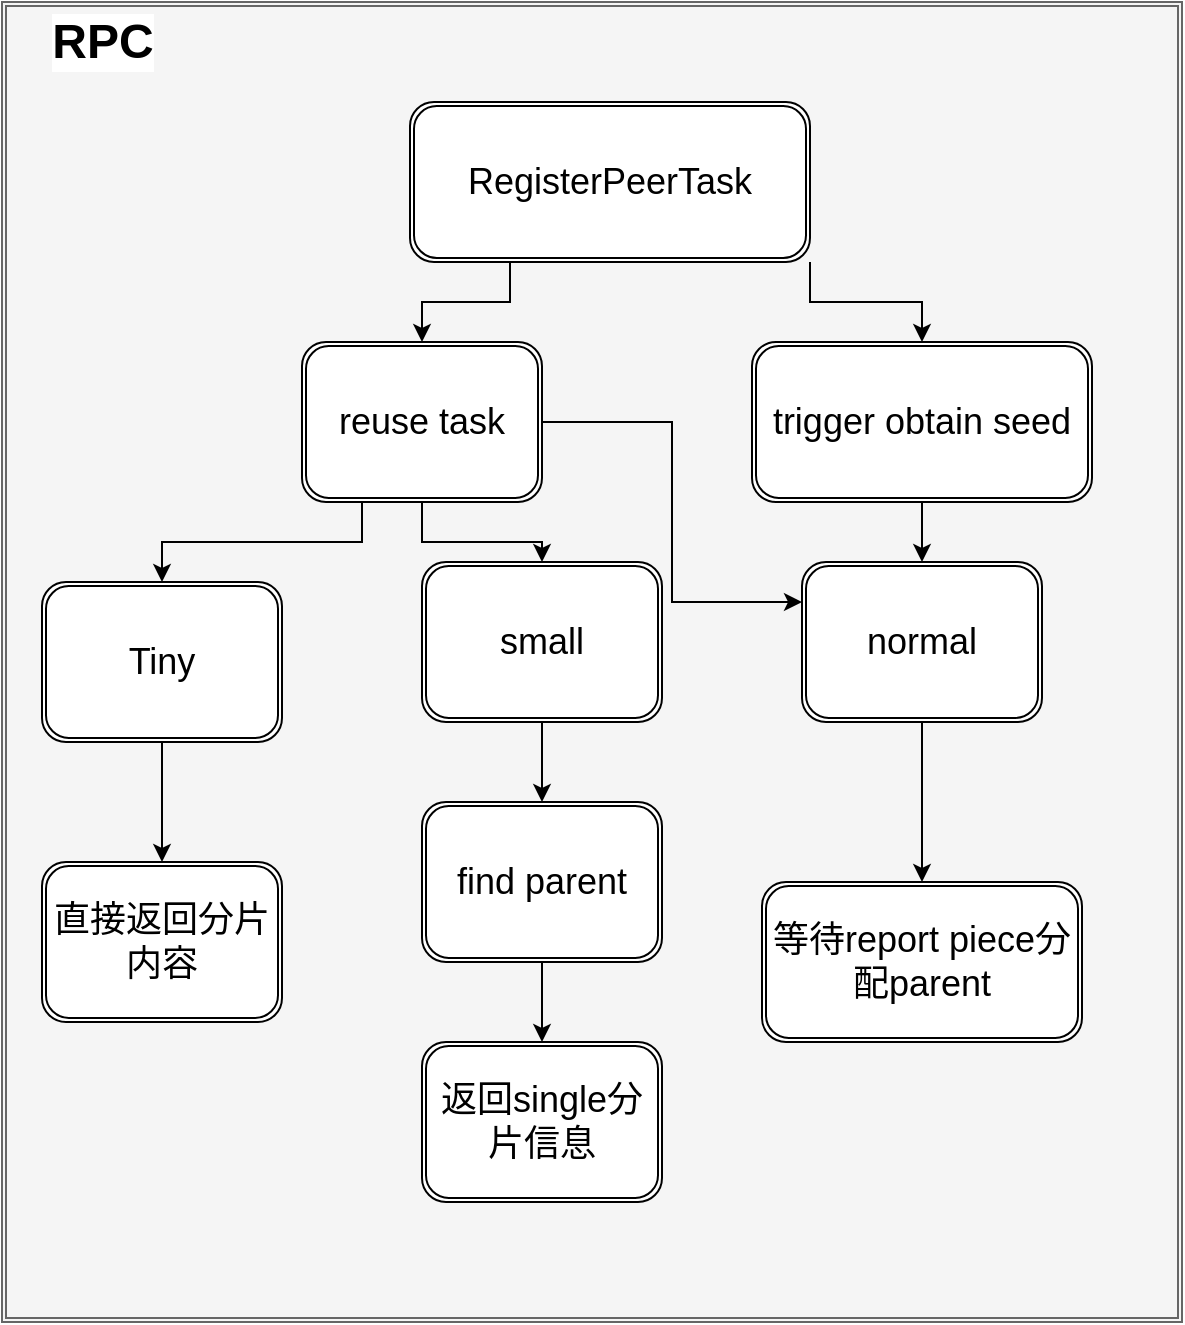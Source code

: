 <mxfile version="20.1.3" type="github">
  <diagram id="2xVXoOkcb4J48V6miXRt" name="第 1 页">
    <mxGraphModel dx="1426" dy="825" grid="1" gridSize="10" guides="1" tooltips="1" connect="1" arrows="1" fold="1" page="1" pageScale="1" pageWidth="827" pageHeight="1169" math="0" shadow="0">
      <root>
        <mxCell id="0" />
        <mxCell id="1" parent="0" />
        <mxCell id="-wA5kaDvdZIAYcf233Ci-1" value="" style="shape=ext;double=1;rounded=0;whiteSpace=wrap;html=1;labelBackgroundColor=#FFFFFF;fontFamily=Helvetica;fontSize=18;fontColor=#333333;fillColor=#f5f5f5;strokeColor=#666666;" vertex="1" parent="1">
          <mxGeometry x="10" y="50" width="590" height="660" as="geometry" />
        </mxCell>
        <mxCell id="-wA5kaDvdZIAYcf233Ci-2" value="RPC" style="text;strokeColor=none;fillColor=none;html=1;fontSize=24;fontStyle=1;verticalAlign=middle;align=center;labelBackgroundColor=#FFFFFF;fontFamily=Helvetica;fontColor=#000000;" vertex="1" parent="1">
          <mxGeometry x="10" y="50" width="100" height="40" as="geometry" />
        </mxCell>
        <mxCell id="-wA5kaDvdZIAYcf233Ci-10" style="edgeStyle=orthogonalEdgeStyle;rounded=0;orthogonalLoop=1;jettySize=auto;html=1;exitX=1;exitY=1;exitDx=0;exitDy=0;entryX=0.5;entryY=0;entryDx=0;entryDy=0;fontFamily=Helvetica;fontSize=18;fontColor=#000000;" edge="1" parent="1" source="-wA5kaDvdZIAYcf233Ci-3" target="-wA5kaDvdZIAYcf233Ci-9">
          <mxGeometry relative="1" as="geometry" />
        </mxCell>
        <mxCell id="-wA5kaDvdZIAYcf233Ci-12" style="edgeStyle=orthogonalEdgeStyle;rounded=0;orthogonalLoop=1;jettySize=auto;html=1;exitX=0.25;exitY=1;exitDx=0;exitDy=0;fontFamily=Helvetica;fontSize=18;fontColor=#000000;" edge="1" parent="1" source="-wA5kaDvdZIAYcf233Ci-3" target="-wA5kaDvdZIAYcf233Ci-8">
          <mxGeometry relative="1" as="geometry" />
        </mxCell>
        <mxCell id="-wA5kaDvdZIAYcf233Ci-3" value="&lt;pre style=&quot;text-align: start;&quot;&gt;&lt;font style=&quot;font-size: 18px; background-color: rgb(255, 255, 255);&quot; face=&quot;Helvetica&quot;&gt;RegisterPeerTask&lt;/font&gt;&lt;/pre&gt;" style="shape=ext;double=1;rounded=1;whiteSpace=wrap;html=1;labelBackgroundColor=#FFFFFF;fontFamily=Helvetica;fontSize=18;fontColor=#000000;" vertex="1" parent="1">
          <mxGeometry x="214" y="100" width="200" height="80" as="geometry" />
        </mxCell>
        <mxCell id="-wA5kaDvdZIAYcf233Ci-4" value="Tiny" style="shape=ext;double=1;rounded=1;whiteSpace=wrap;html=1;labelBackgroundColor=#FFFFFF;fontFamily=Helvetica;fontSize=18;fontColor=#000000;" vertex="1" parent="1">
          <mxGeometry x="30" y="340" width="120" height="80" as="geometry" />
        </mxCell>
        <mxCell id="-wA5kaDvdZIAYcf233Ci-24" style="edgeStyle=orthogonalEdgeStyle;rounded=0;orthogonalLoop=1;jettySize=auto;html=1;exitX=0.5;exitY=1;exitDx=0;exitDy=0;entryX=0.5;entryY=0;entryDx=0;entryDy=0;fontFamily=Helvetica;fontSize=18;fontColor=#000000;" edge="1" parent="1" source="-wA5kaDvdZIAYcf233Ci-5" target="-wA5kaDvdZIAYcf233Ci-21">
          <mxGeometry relative="1" as="geometry" />
        </mxCell>
        <mxCell id="-wA5kaDvdZIAYcf233Ci-5" value="small" style="shape=ext;double=1;rounded=1;whiteSpace=wrap;html=1;labelBackgroundColor=#FFFFFF;fontFamily=Helvetica;fontSize=18;fontColor=#000000;" vertex="1" parent="1">
          <mxGeometry x="220" y="330" width="120" height="80" as="geometry" />
        </mxCell>
        <mxCell id="-wA5kaDvdZIAYcf233Ci-28" style="edgeStyle=orthogonalEdgeStyle;rounded=0;orthogonalLoop=1;jettySize=auto;html=1;exitX=0.5;exitY=1;exitDx=0;exitDy=0;fontFamily=Helvetica;fontSize=18;fontColor=#000000;" edge="1" parent="1" source="-wA5kaDvdZIAYcf233Ci-6" target="-wA5kaDvdZIAYcf233Ci-26">
          <mxGeometry relative="1" as="geometry" />
        </mxCell>
        <mxCell id="-wA5kaDvdZIAYcf233Ci-6" value="normal" style="shape=ext;double=1;rounded=1;whiteSpace=wrap;html=1;labelBackgroundColor=#FFFFFF;fontFamily=Helvetica;fontSize=18;fontColor=#000000;" vertex="1" parent="1">
          <mxGeometry x="410" y="330" width="120" height="80" as="geometry" />
        </mxCell>
        <mxCell id="-wA5kaDvdZIAYcf233Ci-13" style="edgeStyle=orthogonalEdgeStyle;rounded=0;orthogonalLoop=1;jettySize=auto;html=1;exitX=0.25;exitY=1;exitDx=0;exitDy=0;fontFamily=Helvetica;fontSize=18;fontColor=#000000;" edge="1" parent="1" source="-wA5kaDvdZIAYcf233Ci-8" target="-wA5kaDvdZIAYcf233Ci-4">
          <mxGeometry relative="1" as="geometry" />
        </mxCell>
        <mxCell id="-wA5kaDvdZIAYcf233Ci-14" style="edgeStyle=orthogonalEdgeStyle;rounded=0;orthogonalLoop=1;jettySize=auto;html=1;exitX=0.5;exitY=1;exitDx=0;exitDy=0;fontFamily=Helvetica;fontSize=18;fontColor=#000000;" edge="1" parent="1" source="-wA5kaDvdZIAYcf233Ci-8" target="-wA5kaDvdZIAYcf233Ci-5">
          <mxGeometry relative="1" as="geometry" />
        </mxCell>
        <mxCell id="-wA5kaDvdZIAYcf233Ci-16" style="edgeStyle=orthogonalEdgeStyle;rounded=0;orthogonalLoop=1;jettySize=auto;html=1;exitX=1;exitY=0.5;exitDx=0;exitDy=0;entryX=0;entryY=0.25;entryDx=0;entryDy=0;fontFamily=Helvetica;fontSize=18;fontColor=#000000;" edge="1" parent="1" source="-wA5kaDvdZIAYcf233Ci-8" target="-wA5kaDvdZIAYcf233Ci-6">
          <mxGeometry relative="1" as="geometry" />
        </mxCell>
        <mxCell id="-wA5kaDvdZIAYcf233Ci-8" value="reuse task" style="shape=ext;double=1;rounded=1;whiteSpace=wrap;html=1;labelBackgroundColor=#FFFFFF;fontFamily=Helvetica;fontSize=18;fontColor=#000000;" vertex="1" parent="1">
          <mxGeometry x="160" y="220" width="120" height="80" as="geometry" />
        </mxCell>
        <mxCell id="-wA5kaDvdZIAYcf233Ci-11" style="edgeStyle=orthogonalEdgeStyle;rounded=0;orthogonalLoop=1;jettySize=auto;html=1;exitX=0.5;exitY=1;exitDx=0;exitDy=0;entryX=0.5;entryY=0;entryDx=0;entryDy=0;fontFamily=Helvetica;fontSize=18;fontColor=#000000;" edge="1" parent="1" source="-wA5kaDvdZIAYcf233Ci-9" target="-wA5kaDvdZIAYcf233Ci-6">
          <mxGeometry relative="1" as="geometry" />
        </mxCell>
        <mxCell id="-wA5kaDvdZIAYcf233Ci-9" value="trigger obtain seed" style="shape=ext;double=1;rounded=1;whiteSpace=wrap;html=1;labelBackgroundColor=#FFFFFF;fontFamily=Helvetica;fontSize=18;fontColor=#000000;" vertex="1" parent="1">
          <mxGeometry x="385" y="220" width="170" height="80" as="geometry" />
        </mxCell>
        <mxCell id="-wA5kaDvdZIAYcf233Ci-17" value="直接返回分片内容" style="shape=ext;double=1;rounded=1;whiteSpace=wrap;html=1;labelBackgroundColor=#FFFFFF;fontFamily=Helvetica;fontSize=18;fontColor=#000000;" vertex="1" parent="1">
          <mxGeometry x="30" y="480" width="120" height="80" as="geometry" />
        </mxCell>
        <mxCell id="-wA5kaDvdZIAYcf233Ci-18" value="" style="endArrow=classic;html=1;rounded=0;fontFamily=Helvetica;fontSize=18;fontColor=#000000;exitX=0.5;exitY=1;exitDx=0;exitDy=0;entryX=0.5;entryY=0;entryDx=0;entryDy=0;" edge="1" parent="1" source="-wA5kaDvdZIAYcf233Ci-4" target="-wA5kaDvdZIAYcf233Ci-17">
          <mxGeometry width="50" height="50" relative="1" as="geometry">
            <mxPoint x="390" y="450" as="sourcePoint" />
            <mxPoint x="440" y="400" as="targetPoint" />
          </mxGeometry>
        </mxCell>
        <mxCell id="-wA5kaDvdZIAYcf233Ci-19" value="返回single分片信息" style="shape=ext;double=1;rounded=1;whiteSpace=wrap;html=1;labelBackgroundColor=#FFFFFF;fontFamily=Helvetica;fontSize=18;fontColor=#000000;" vertex="1" parent="1">
          <mxGeometry x="220" y="570" width="120" height="80" as="geometry" />
        </mxCell>
        <mxCell id="-wA5kaDvdZIAYcf233Ci-25" style="edgeStyle=orthogonalEdgeStyle;rounded=0;orthogonalLoop=1;jettySize=auto;html=1;exitX=0.5;exitY=1;exitDx=0;exitDy=0;entryX=0.5;entryY=0;entryDx=0;entryDy=0;fontFamily=Helvetica;fontSize=18;fontColor=#000000;" edge="1" parent="1" source="-wA5kaDvdZIAYcf233Ci-21" target="-wA5kaDvdZIAYcf233Ci-19">
          <mxGeometry relative="1" as="geometry" />
        </mxCell>
        <mxCell id="-wA5kaDvdZIAYcf233Ci-21" value="find parent" style="shape=ext;double=1;rounded=1;whiteSpace=wrap;html=1;labelBackgroundColor=#FFFFFF;fontFamily=Helvetica;fontSize=18;fontColor=#000000;" vertex="1" parent="1">
          <mxGeometry x="220" y="450" width="120" height="80" as="geometry" />
        </mxCell>
        <mxCell id="-wA5kaDvdZIAYcf233Ci-26" value="等待report piece分配parent" style="shape=ext;double=1;rounded=1;whiteSpace=wrap;html=1;labelBackgroundColor=#FFFFFF;fontFamily=Helvetica;fontSize=18;fontColor=#000000;" vertex="1" parent="1">
          <mxGeometry x="390" y="490" width="160" height="80" as="geometry" />
        </mxCell>
      </root>
    </mxGraphModel>
  </diagram>
</mxfile>
